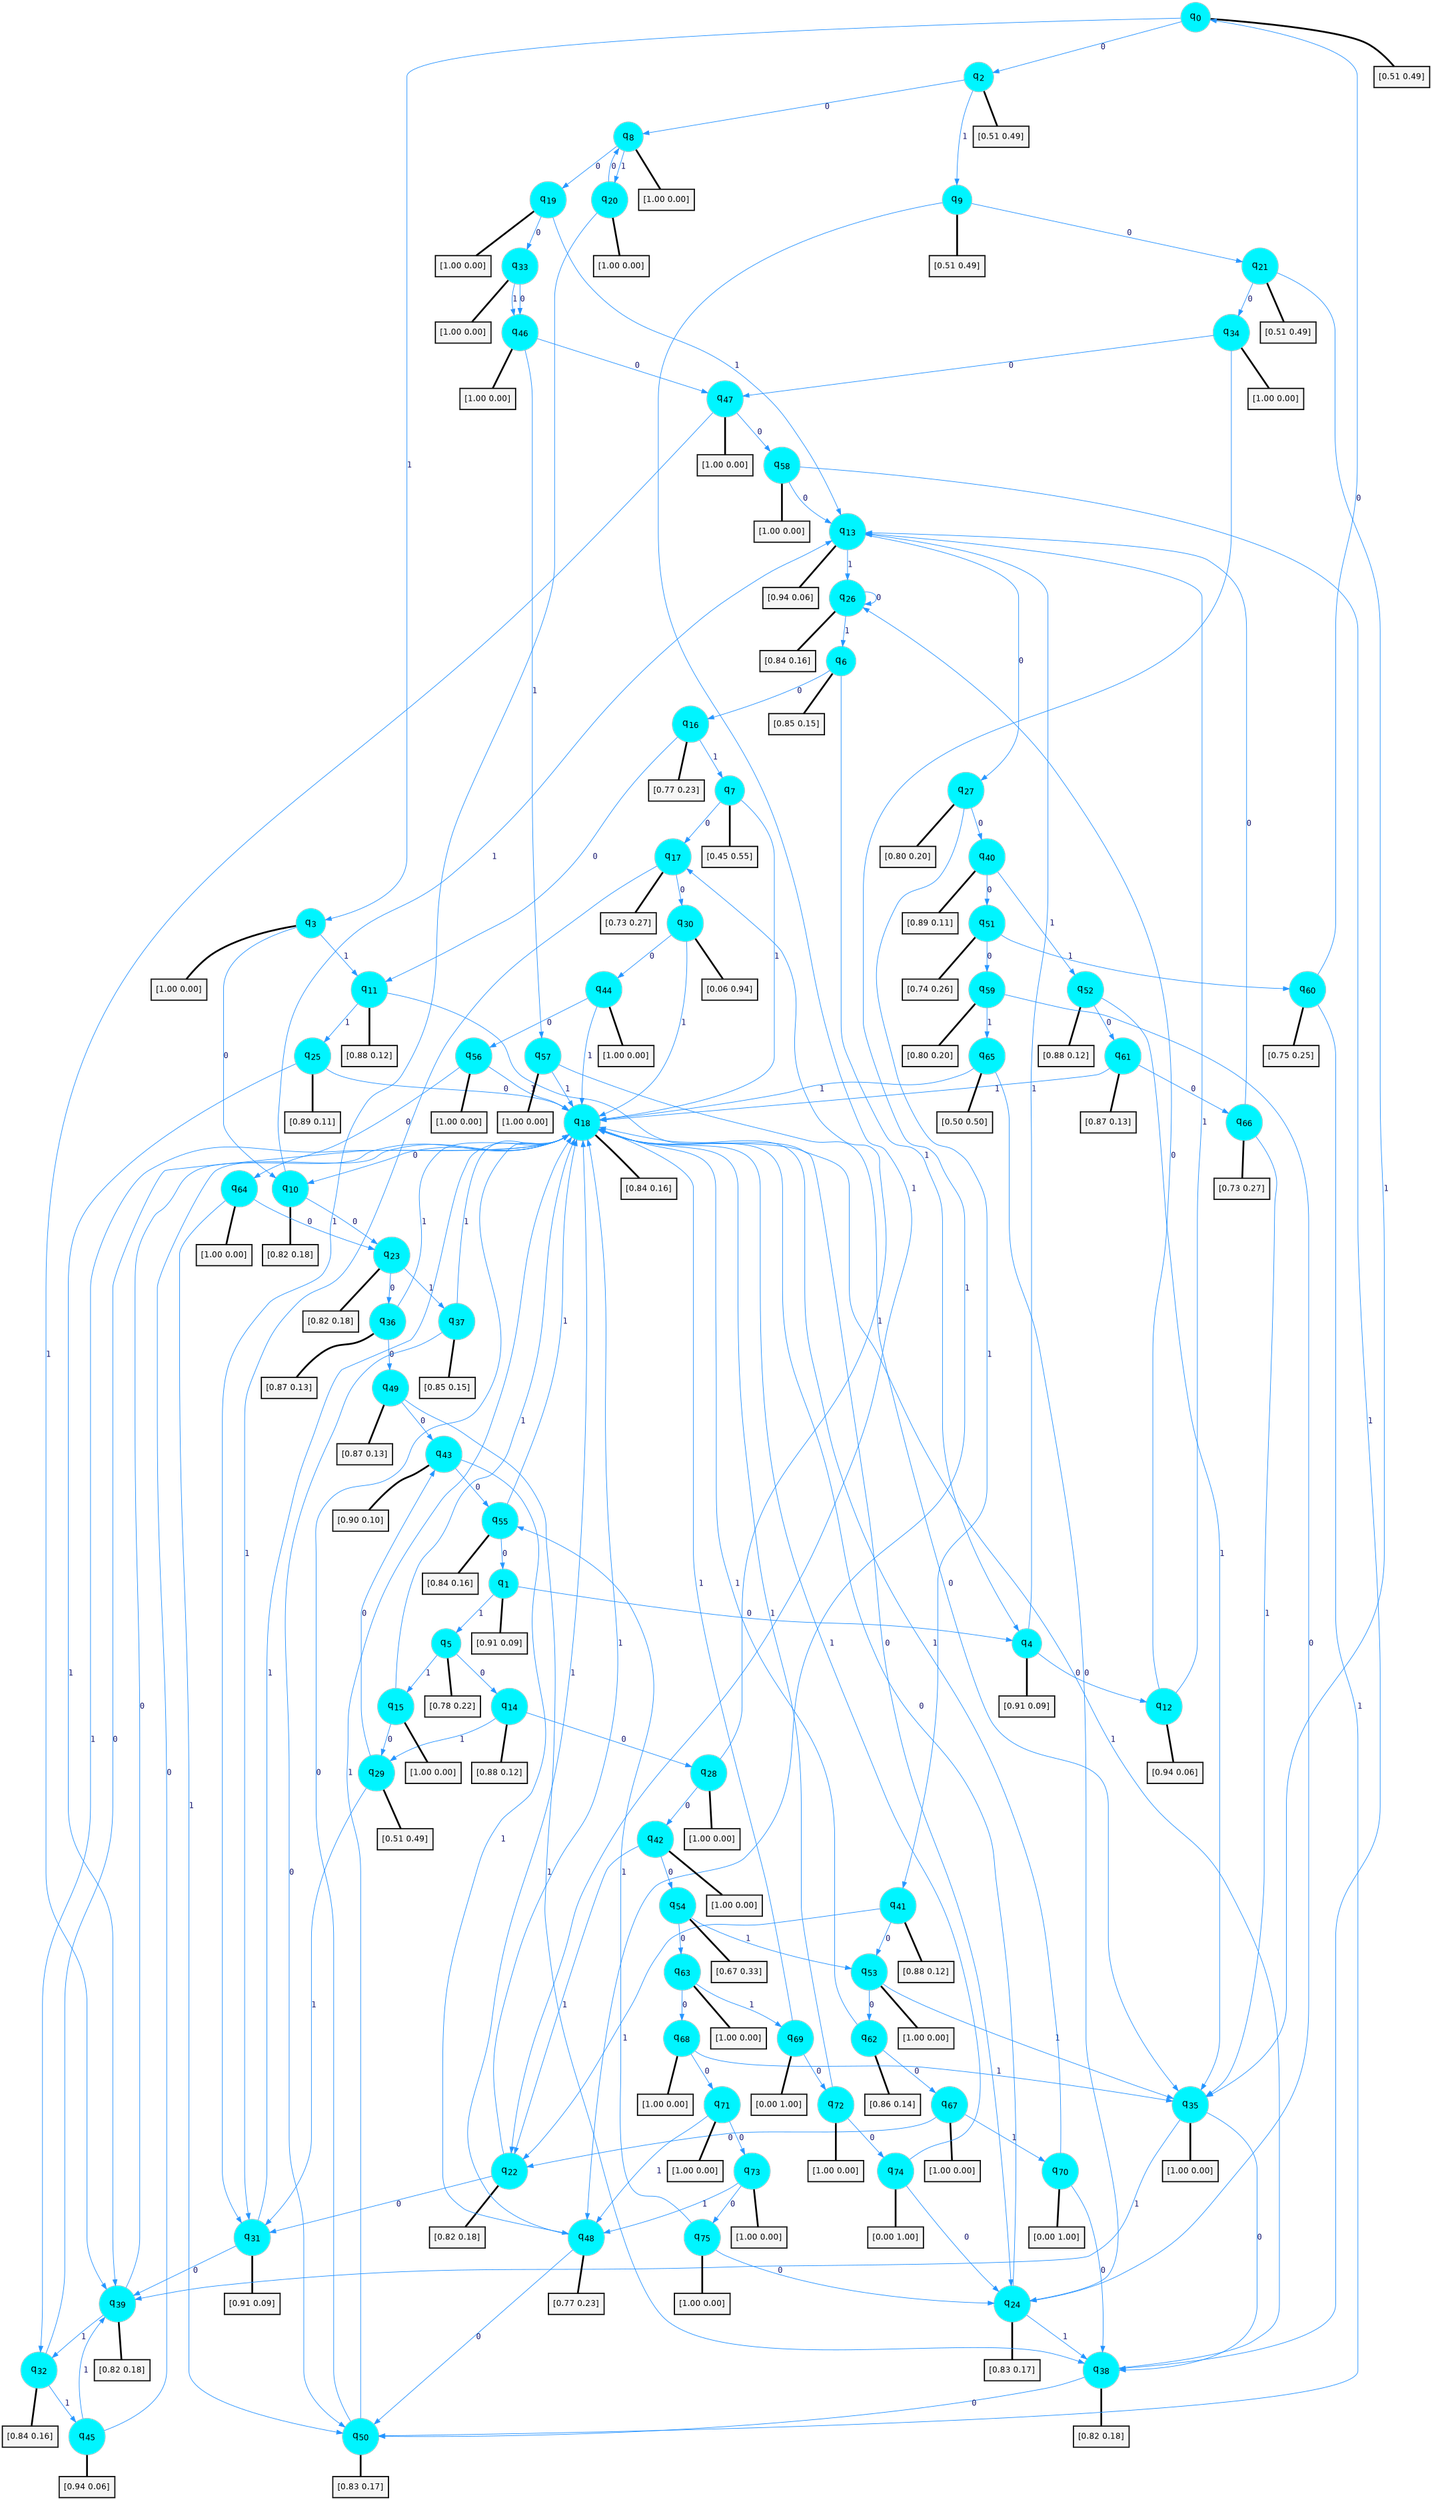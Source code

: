 digraph G {
graph [
bgcolor=transparent, dpi=300, rankdir=TD, size="40,25"];
node [
color=gray, fillcolor=turquoise1, fontcolor=black, fontname=Helvetica, fontsize=16, fontweight=bold, shape=circle, style=filled];
edge [
arrowsize=1, color=dodgerblue1, fontcolor=midnightblue, fontname=courier, fontweight=bold, penwidth=1, style=solid, weight=20];
0[label=<q<SUB>0</SUB>>];
1[label=<q<SUB>1</SUB>>];
2[label=<q<SUB>2</SUB>>];
3[label=<q<SUB>3</SUB>>];
4[label=<q<SUB>4</SUB>>];
5[label=<q<SUB>5</SUB>>];
6[label=<q<SUB>6</SUB>>];
7[label=<q<SUB>7</SUB>>];
8[label=<q<SUB>8</SUB>>];
9[label=<q<SUB>9</SUB>>];
10[label=<q<SUB>10</SUB>>];
11[label=<q<SUB>11</SUB>>];
12[label=<q<SUB>12</SUB>>];
13[label=<q<SUB>13</SUB>>];
14[label=<q<SUB>14</SUB>>];
15[label=<q<SUB>15</SUB>>];
16[label=<q<SUB>16</SUB>>];
17[label=<q<SUB>17</SUB>>];
18[label=<q<SUB>18</SUB>>];
19[label=<q<SUB>19</SUB>>];
20[label=<q<SUB>20</SUB>>];
21[label=<q<SUB>21</SUB>>];
22[label=<q<SUB>22</SUB>>];
23[label=<q<SUB>23</SUB>>];
24[label=<q<SUB>24</SUB>>];
25[label=<q<SUB>25</SUB>>];
26[label=<q<SUB>26</SUB>>];
27[label=<q<SUB>27</SUB>>];
28[label=<q<SUB>28</SUB>>];
29[label=<q<SUB>29</SUB>>];
30[label=<q<SUB>30</SUB>>];
31[label=<q<SUB>31</SUB>>];
32[label=<q<SUB>32</SUB>>];
33[label=<q<SUB>33</SUB>>];
34[label=<q<SUB>34</SUB>>];
35[label=<q<SUB>35</SUB>>];
36[label=<q<SUB>36</SUB>>];
37[label=<q<SUB>37</SUB>>];
38[label=<q<SUB>38</SUB>>];
39[label=<q<SUB>39</SUB>>];
40[label=<q<SUB>40</SUB>>];
41[label=<q<SUB>41</SUB>>];
42[label=<q<SUB>42</SUB>>];
43[label=<q<SUB>43</SUB>>];
44[label=<q<SUB>44</SUB>>];
45[label=<q<SUB>45</SUB>>];
46[label=<q<SUB>46</SUB>>];
47[label=<q<SUB>47</SUB>>];
48[label=<q<SUB>48</SUB>>];
49[label=<q<SUB>49</SUB>>];
50[label=<q<SUB>50</SUB>>];
51[label=<q<SUB>51</SUB>>];
52[label=<q<SUB>52</SUB>>];
53[label=<q<SUB>53</SUB>>];
54[label=<q<SUB>54</SUB>>];
55[label=<q<SUB>55</SUB>>];
56[label=<q<SUB>56</SUB>>];
57[label=<q<SUB>57</SUB>>];
58[label=<q<SUB>58</SUB>>];
59[label=<q<SUB>59</SUB>>];
60[label=<q<SUB>60</SUB>>];
61[label=<q<SUB>61</SUB>>];
62[label=<q<SUB>62</SUB>>];
63[label=<q<SUB>63</SUB>>];
64[label=<q<SUB>64</SUB>>];
65[label=<q<SUB>65</SUB>>];
66[label=<q<SUB>66</SUB>>];
67[label=<q<SUB>67</SUB>>];
68[label=<q<SUB>68</SUB>>];
69[label=<q<SUB>69</SUB>>];
70[label=<q<SUB>70</SUB>>];
71[label=<q<SUB>71</SUB>>];
72[label=<q<SUB>72</SUB>>];
73[label=<q<SUB>73</SUB>>];
74[label=<q<SUB>74</SUB>>];
75[label=<q<SUB>75</SUB>>];
76[label="[0.51 0.49]", shape=box,fontcolor=black, fontname=Helvetica, fontsize=14, penwidth=2, fillcolor=whitesmoke,color=black];
77[label="[0.91 0.09]", shape=box,fontcolor=black, fontname=Helvetica, fontsize=14, penwidth=2, fillcolor=whitesmoke,color=black];
78[label="[0.51 0.49]", shape=box,fontcolor=black, fontname=Helvetica, fontsize=14, penwidth=2, fillcolor=whitesmoke,color=black];
79[label="[1.00 0.00]", shape=box,fontcolor=black, fontname=Helvetica, fontsize=14, penwidth=2, fillcolor=whitesmoke,color=black];
80[label="[0.91 0.09]", shape=box,fontcolor=black, fontname=Helvetica, fontsize=14, penwidth=2, fillcolor=whitesmoke,color=black];
81[label="[0.78 0.22]", shape=box,fontcolor=black, fontname=Helvetica, fontsize=14, penwidth=2, fillcolor=whitesmoke,color=black];
82[label="[0.85 0.15]", shape=box,fontcolor=black, fontname=Helvetica, fontsize=14, penwidth=2, fillcolor=whitesmoke,color=black];
83[label="[0.45 0.55]", shape=box,fontcolor=black, fontname=Helvetica, fontsize=14, penwidth=2, fillcolor=whitesmoke,color=black];
84[label="[1.00 0.00]", shape=box,fontcolor=black, fontname=Helvetica, fontsize=14, penwidth=2, fillcolor=whitesmoke,color=black];
85[label="[0.51 0.49]", shape=box,fontcolor=black, fontname=Helvetica, fontsize=14, penwidth=2, fillcolor=whitesmoke,color=black];
86[label="[0.82 0.18]", shape=box,fontcolor=black, fontname=Helvetica, fontsize=14, penwidth=2, fillcolor=whitesmoke,color=black];
87[label="[0.88 0.12]", shape=box,fontcolor=black, fontname=Helvetica, fontsize=14, penwidth=2, fillcolor=whitesmoke,color=black];
88[label="[0.94 0.06]", shape=box,fontcolor=black, fontname=Helvetica, fontsize=14, penwidth=2, fillcolor=whitesmoke,color=black];
89[label="[0.94 0.06]", shape=box,fontcolor=black, fontname=Helvetica, fontsize=14, penwidth=2, fillcolor=whitesmoke,color=black];
90[label="[0.88 0.12]", shape=box,fontcolor=black, fontname=Helvetica, fontsize=14, penwidth=2, fillcolor=whitesmoke,color=black];
91[label="[1.00 0.00]", shape=box,fontcolor=black, fontname=Helvetica, fontsize=14, penwidth=2, fillcolor=whitesmoke,color=black];
92[label="[0.77 0.23]", shape=box,fontcolor=black, fontname=Helvetica, fontsize=14, penwidth=2, fillcolor=whitesmoke,color=black];
93[label="[0.73 0.27]", shape=box,fontcolor=black, fontname=Helvetica, fontsize=14, penwidth=2, fillcolor=whitesmoke,color=black];
94[label="[0.84 0.16]", shape=box,fontcolor=black, fontname=Helvetica, fontsize=14, penwidth=2, fillcolor=whitesmoke,color=black];
95[label="[1.00 0.00]", shape=box,fontcolor=black, fontname=Helvetica, fontsize=14, penwidth=2, fillcolor=whitesmoke,color=black];
96[label="[1.00 0.00]", shape=box,fontcolor=black, fontname=Helvetica, fontsize=14, penwidth=2, fillcolor=whitesmoke,color=black];
97[label="[0.51 0.49]", shape=box,fontcolor=black, fontname=Helvetica, fontsize=14, penwidth=2, fillcolor=whitesmoke,color=black];
98[label="[0.82 0.18]", shape=box,fontcolor=black, fontname=Helvetica, fontsize=14, penwidth=2, fillcolor=whitesmoke,color=black];
99[label="[0.82 0.18]", shape=box,fontcolor=black, fontname=Helvetica, fontsize=14, penwidth=2, fillcolor=whitesmoke,color=black];
100[label="[0.83 0.17]", shape=box,fontcolor=black, fontname=Helvetica, fontsize=14, penwidth=2, fillcolor=whitesmoke,color=black];
101[label="[0.89 0.11]", shape=box,fontcolor=black, fontname=Helvetica, fontsize=14, penwidth=2, fillcolor=whitesmoke,color=black];
102[label="[0.84 0.16]", shape=box,fontcolor=black, fontname=Helvetica, fontsize=14, penwidth=2, fillcolor=whitesmoke,color=black];
103[label="[0.80 0.20]", shape=box,fontcolor=black, fontname=Helvetica, fontsize=14, penwidth=2, fillcolor=whitesmoke,color=black];
104[label="[1.00 0.00]", shape=box,fontcolor=black, fontname=Helvetica, fontsize=14, penwidth=2, fillcolor=whitesmoke,color=black];
105[label="[0.51 0.49]", shape=box,fontcolor=black, fontname=Helvetica, fontsize=14, penwidth=2, fillcolor=whitesmoke,color=black];
106[label="[0.06 0.94]", shape=box,fontcolor=black, fontname=Helvetica, fontsize=14, penwidth=2, fillcolor=whitesmoke,color=black];
107[label="[0.91 0.09]", shape=box,fontcolor=black, fontname=Helvetica, fontsize=14, penwidth=2, fillcolor=whitesmoke,color=black];
108[label="[0.84 0.16]", shape=box,fontcolor=black, fontname=Helvetica, fontsize=14, penwidth=2, fillcolor=whitesmoke,color=black];
109[label="[1.00 0.00]", shape=box,fontcolor=black, fontname=Helvetica, fontsize=14, penwidth=2, fillcolor=whitesmoke,color=black];
110[label="[1.00 0.00]", shape=box,fontcolor=black, fontname=Helvetica, fontsize=14, penwidth=2, fillcolor=whitesmoke,color=black];
111[label="[1.00 0.00]", shape=box,fontcolor=black, fontname=Helvetica, fontsize=14, penwidth=2, fillcolor=whitesmoke,color=black];
112[label="[0.87 0.13]", shape=box,fontcolor=black, fontname=Helvetica, fontsize=14, penwidth=2, fillcolor=whitesmoke,color=black];
113[label="[0.85 0.15]", shape=box,fontcolor=black, fontname=Helvetica, fontsize=14, penwidth=2, fillcolor=whitesmoke,color=black];
114[label="[0.82 0.18]", shape=box,fontcolor=black, fontname=Helvetica, fontsize=14, penwidth=2, fillcolor=whitesmoke,color=black];
115[label="[0.82 0.18]", shape=box,fontcolor=black, fontname=Helvetica, fontsize=14, penwidth=2, fillcolor=whitesmoke,color=black];
116[label="[0.89 0.11]", shape=box,fontcolor=black, fontname=Helvetica, fontsize=14, penwidth=2, fillcolor=whitesmoke,color=black];
117[label="[0.88 0.12]", shape=box,fontcolor=black, fontname=Helvetica, fontsize=14, penwidth=2, fillcolor=whitesmoke,color=black];
118[label="[1.00 0.00]", shape=box,fontcolor=black, fontname=Helvetica, fontsize=14, penwidth=2, fillcolor=whitesmoke,color=black];
119[label="[0.90 0.10]", shape=box,fontcolor=black, fontname=Helvetica, fontsize=14, penwidth=2, fillcolor=whitesmoke,color=black];
120[label="[1.00 0.00]", shape=box,fontcolor=black, fontname=Helvetica, fontsize=14, penwidth=2, fillcolor=whitesmoke,color=black];
121[label="[0.94 0.06]", shape=box,fontcolor=black, fontname=Helvetica, fontsize=14, penwidth=2, fillcolor=whitesmoke,color=black];
122[label="[1.00 0.00]", shape=box,fontcolor=black, fontname=Helvetica, fontsize=14, penwidth=2, fillcolor=whitesmoke,color=black];
123[label="[1.00 0.00]", shape=box,fontcolor=black, fontname=Helvetica, fontsize=14, penwidth=2, fillcolor=whitesmoke,color=black];
124[label="[0.77 0.23]", shape=box,fontcolor=black, fontname=Helvetica, fontsize=14, penwidth=2, fillcolor=whitesmoke,color=black];
125[label="[0.87 0.13]", shape=box,fontcolor=black, fontname=Helvetica, fontsize=14, penwidth=2, fillcolor=whitesmoke,color=black];
126[label="[0.83 0.17]", shape=box,fontcolor=black, fontname=Helvetica, fontsize=14, penwidth=2, fillcolor=whitesmoke,color=black];
127[label="[0.74 0.26]", shape=box,fontcolor=black, fontname=Helvetica, fontsize=14, penwidth=2, fillcolor=whitesmoke,color=black];
128[label="[0.88 0.12]", shape=box,fontcolor=black, fontname=Helvetica, fontsize=14, penwidth=2, fillcolor=whitesmoke,color=black];
129[label="[1.00 0.00]", shape=box,fontcolor=black, fontname=Helvetica, fontsize=14, penwidth=2, fillcolor=whitesmoke,color=black];
130[label="[0.67 0.33]", shape=box,fontcolor=black, fontname=Helvetica, fontsize=14, penwidth=2, fillcolor=whitesmoke,color=black];
131[label="[0.84 0.16]", shape=box,fontcolor=black, fontname=Helvetica, fontsize=14, penwidth=2, fillcolor=whitesmoke,color=black];
132[label="[1.00 0.00]", shape=box,fontcolor=black, fontname=Helvetica, fontsize=14, penwidth=2, fillcolor=whitesmoke,color=black];
133[label="[1.00 0.00]", shape=box,fontcolor=black, fontname=Helvetica, fontsize=14, penwidth=2, fillcolor=whitesmoke,color=black];
134[label="[1.00 0.00]", shape=box,fontcolor=black, fontname=Helvetica, fontsize=14, penwidth=2, fillcolor=whitesmoke,color=black];
135[label="[0.80 0.20]", shape=box,fontcolor=black, fontname=Helvetica, fontsize=14, penwidth=2, fillcolor=whitesmoke,color=black];
136[label="[0.75 0.25]", shape=box,fontcolor=black, fontname=Helvetica, fontsize=14, penwidth=2, fillcolor=whitesmoke,color=black];
137[label="[0.87 0.13]", shape=box,fontcolor=black, fontname=Helvetica, fontsize=14, penwidth=2, fillcolor=whitesmoke,color=black];
138[label="[0.86 0.14]", shape=box,fontcolor=black, fontname=Helvetica, fontsize=14, penwidth=2, fillcolor=whitesmoke,color=black];
139[label="[1.00 0.00]", shape=box,fontcolor=black, fontname=Helvetica, fontsize=14, penwidth=2, fillcolor=whitesmoke,color=black];
140[label="[1.00 0.00]", shape=box,fontcolor=black, fontname=Helvetica, fontsize=14, penwidth=2, fillcolor=whitesmoke,color=black];
141[label="[0.50 0.50]", shape=box,fontcolor=black, fontname=Helvetica, fontsize=14, penwidth=2, fillcolor=whitesmoke,color=black];
142[label="[0.73 0.27]", shape=box,fontcolor=black, fontname=Helvetica, fontsize=14, penwidth=2, fillcolor=whitesmoke,color=black];
143[label="[1.00 0.00]", shape=box,fontcolor=black, fontname=Helvetica, fontsize=14, penwidth=2, fillcolor=whitesmoke,color=black];
144[label="[1.00 0.00]", shape=box,fontcolor=black, fontname=Helvetica, fontsize=14, penwidth=2, fillcolor=whitesmoke,color=black];
145[label="[0.00 1.00]", shape=box,fontcolor=black, fontname=Helvetica, fontsize=14, penwidth=2, fillcolor=whitesmoke,color=black];
146[label="[0.00 1.00]", shape=box,fontcolor=black, fontname=Helvetica, fontsize=14, penwidth=2, fillcolor=whitesmoke,color=black];
147[label="[1.00 0.00]", shape=box,fontcolor=black, fontname=Helvetica, fontsize=14, penwidth=2, fillcolor=whitesmoke,color=black];
148[label="[1.00 0.00]", shape=box,fontcolor=black, fontname=Helvetica, fontsize=14, penwidth=2, fillcolor=whitesmoke,color=black];
149[label="[1.00 0.00]", shape=box,fontcolor=black, fontname=Helvetica, fontsize=14, penwidth=2, fillcolor=whitesmoke,color=black];
150[label="[0.00 1.00]", shape=box,fontcolor=black, fontname=Helvetica, fontsize=14, penwidth=2, fillcolor=whitesmoke,color=black];
151[label="[1.00 0.00]", shape=box,fontcolor=black, fontname=Helvetica, fontsize=14, penwidth=2, fillcolor=whitesmoke,color=black];
0->2 [label=0];
0->3 [label=1];
0->76 [arrowhead=none, penwidth=3,color=black];
1->4 [label=0];
1->5 [label=1];
1->77 [arrowhead=none, penwidth=3,color=black];
2->8 [label=0];
2->9 [label=1];
2->78 [arrowhead=none, penwidth=3,color=black];
3->10 [label=0];
3->11 [label=1];
3->79 [arrowhead=none, penwidth=3,color=black];
4->12 [label=0];
4->13 [label=1];
4->80 [arrowhead=none, penwidth=3,color=black];
5->14 [label=0];
5->15 [label=1];
5->81 [arrowhead=none, penwidth=3,color=black];
6->16 [label=0];
6->4 [label=1];
6->82 [arrowhead=none, penwidth=3,color=black];
7->17 [label=0];
7->18 [label=1];
7->83 [arrowhead=none, penwidth=3,color=black];
8->19 [label=0];
8->20 [label=1];
8->84 [arrowhead=none, penwidth=3,color=black];
9->21 [label=0];
9->22 [label=1];
9->85 [arrowhead=none, penwidth=3,color=black];
10->23 [label=0];
10->13 [label=1];
10->86 [arrowhead=none, penwidth=3,color=black];
11->24 [label=0];
11->25 [label=1];
11->87 [arrowhead=none, penwidth=3,color=black];
12->26 [label=0];
12->13 [label=1];
12->88 [arrowhead=none, penwidth=3,color=black];
13->27 [label=0];
13->26 [label=1];
13->89 [arrowhead=none, penwidth=3,color=black];
14->28 [label=0];
14->29 [label=1];
14->90 [arrowhead=none, penwidth=3,color=black];
15->29 [label=0];
15->18 [label=1];
15->91 [arrowhead=none, penwidth=3,color=black];
16->11 [label=0];
16->7 [label=1];
16->92 [arrowhead=none, penwidth=3,color=black];
17->30 [label=0];
17->31 [label=1];
17->93 [arrowhead=none, penwidth=3,color=black];
18->10 [label=0];
18->32 [label=1];
18->94 [arrowhead=none, penwidth=3,color=black];
19->33 [label=0];
19->13 [label=1];
19->95 [arrowhead=none, penwidth=3,color=black];
20->8 [label=0];
20->31 [label=1];
20->96 [arrowhead=none, penwidth=3,color=black];
21->34 [label=0];
21->35 [label=1];
21->97 [arrowhead=none, penwidth=3,color=black];
22->31 [label=0];
22->18 [label=1];
22->98 [arrowhead=none, penwidth=3,color=black];
23->36 [label=0];
23->37 [label=1];
23->99 [arrowhead=none, penwidth=3,color=black];
24->18 [label=0];
24->38 [label=1];
24->100 [arrowhead=none, penwidth=3,color=black];
25->18 [label=0];
25->39 [label=1];
25->101 [arrowhead=none, penwidth=3,color=black];
26->26 [label=0];
26->6 [label=1];
26->102 [arrowhead=none, penwidth=3,color=black];
27->40 [label=0];
27->41 [label=1];
27->103 [arrowhead=none, penwidth=3,color=black];
28->42 [label=0];
28->17 [label=1];
28->104 [arrowhead=none, penwidth=3,color=black];
29->43 [label=0];
29->31 [label=1];
29->105 [arrowhead=none, penwidth=3,color=black];
30->44 [label=0];
30->18 [label=1];
30->106 [arrowhead=none, penwidth=3,color=black];
31->39 [label=0];
31->18 [label=1];
31->107 [arrowhead=none, penwidth=3,color=black];
32->18 [label=0];
32->45 [label=1];
32->108 [arrowhead=none, penwidth=3,color=black];
33->46 [label=0];
33->46 [label=1];
33->109 [arrowhead=none, penwidth=3,color=black];
34->47 [label=0];
34->48 [label=1];
34->110 [arrowhead=none, penwidth=3,color=black];
35->38 [label=0];
35->39 [label=1];
35->111 [arrowhead=none, penwidth=3,color=black];
36->49 [label=0];
36->18 [label=1];
36->112 [arrowhead=none, penwidth=3,color=black];
37->50 [label=0];
37->18 [label=1];
37->113 [arrowhead=none, penwidth=3,color=black];
38->50 [label=0];
38->18 [label=1];
38->114 [arrowhead=none, penwidth=3,color=black];
39->18 [label=0];
39->32 [label=1];
39->115 [arrowhead=none, penwidth=3,color=black];
40->51 [label=0];
40->52 [label=1];
40->116 [arrowhead=none, penwidth=3,color=black];
41->53 [label=0];
41->22 [label=1];
41->117 [arrowhead=none, penwidth=3,color=black];
42->54 [label=0];
42->22 [label=1];
42->118 [arrowhead=none, penwidth=3,color=black];
43->55 [label=0];
43->48 [label=1];
43->119 [arrowhead=none, penwidth=3,color=black];
44->56 [label=0];
44->18 [label=1];
44->120 [arrowhead=none, penwidth=3,color=black];
45->18 [label=0];
45->39 [label=1];
45->121 [arrowhead=none, penwidth=3,color=black];
46->47 [label=0];
46->57 [label=1];
46->122 [arrowhead=none, penwidth=3,color=black];
47->58 [label=0];
47->39 [label=1];
47->123 [arrowhead=none, penwidth=3,color=black];
48->50 [label=0];
48->18 [label=1];
48->124 [arrowhead=none, penwidth=3,color=black];
49->43 [label=0];
49->38 [label=1];
49->125 [arrowhead=none, penwidth=3,color=black];
50->18 [label=0];
50->18 [label=1];
50->126 [arrowhead=none, penwidth=3,color=black];
51->59 [label=0];
51->60 [label=1];
51->127 [arrowhead=none, penwidth=3,color=black];
52->61 [label=0];
52->35 [label=1];
52->128 [arrowhead=none, penwidth=3,color=black];
53->62 [label=0];
53->35 [label=1];
53->129 [arrowhead=none, penwidth=3,color=black];
54->63 [label=0];
54->53 [label=1];
54->130 [arrowhead=none, penwidth=3,color=black];
55->1 [label=0];
55->18 [label=1];
55->131 [arrowhead=none, penwidth=3,color=black];
56->64 [label=0];
56->18 [label=1];
56->132 [arrowhead=none, penwidth=3,color=black];
57->35 [label=0];
57->18 [label=1];
57->133 [arrowhead=none, penwidth=3,color=black];
58->13 [label=0];
58->38 [label=1];
58->134 [arrowhead=none, penwidth=3,color=black];
59->24 [label=0];
59->65 [label=1];
59->135 [arrowhead=none, penwidth=3,color=black];
60->0 [label=0];
60->50 [label=1];
60->136 [arrowhead=none, penwidth=3,color=black];
61->66 [label=0];
61->18 [label=1];
61->137 [arrowhead=none, penwidth=3,color=black];
62->67 [label=0];
62->18 [label=1];
62->138 [arrowhead=none, penwidth=3,color=black];
63->68 [label=0];
63->69 [label=1];
63->139 [arrowhead=none, penwidth=3,color=black];
64->23 [label=0];
64->50 [label=1];
64->140 [arrowhead=none, penwidth=3,color=black];
65->24 [label=0];
65->18 [label=1];
65->141 [arrowhead=none, penwidth=3,color=black];
66->13 [label=0];
66->35 [label=1];
66->142 [arrowhead=none, penwidth=3,color=black];
67->22 [label=0];
67->70 [label=1];
67->143 [arrowhead=none, penwidth=3,color=black];
68->71 [label=0];
68->35 [label=1];
68->144 [arrowhead=none, penwidth=3,color=black];
69->72 [label=0];
69->18 [label=1];
69->145 [arrowhead=none, penwidth=3,color=black];
70->38 [label=0];
70->18 [label=1];
70->146 [arrowhead=none, penwidth=3,color=black];
71->73 [label=0];
71->48 [label=1];
71->147 [arrowhead=none, penwidth=3,color=black];
72->74 [label=0];
72->18 [label=1];
72->148 [arrowhead=none, penwidth=3,color=black];
73->75 [label=0];
73->48 [label=1];
73->149 [arrowhead=none, penwidth=3,color=black];
74->24 [label=0];
74->18 [label=1];
74->150 [arrowhead=none, penwidth=3,color=black];
75->24 [label=0];
75->55 [label=1];
75->151 [arrowhead=none, penwidth=3,color=black];
}
